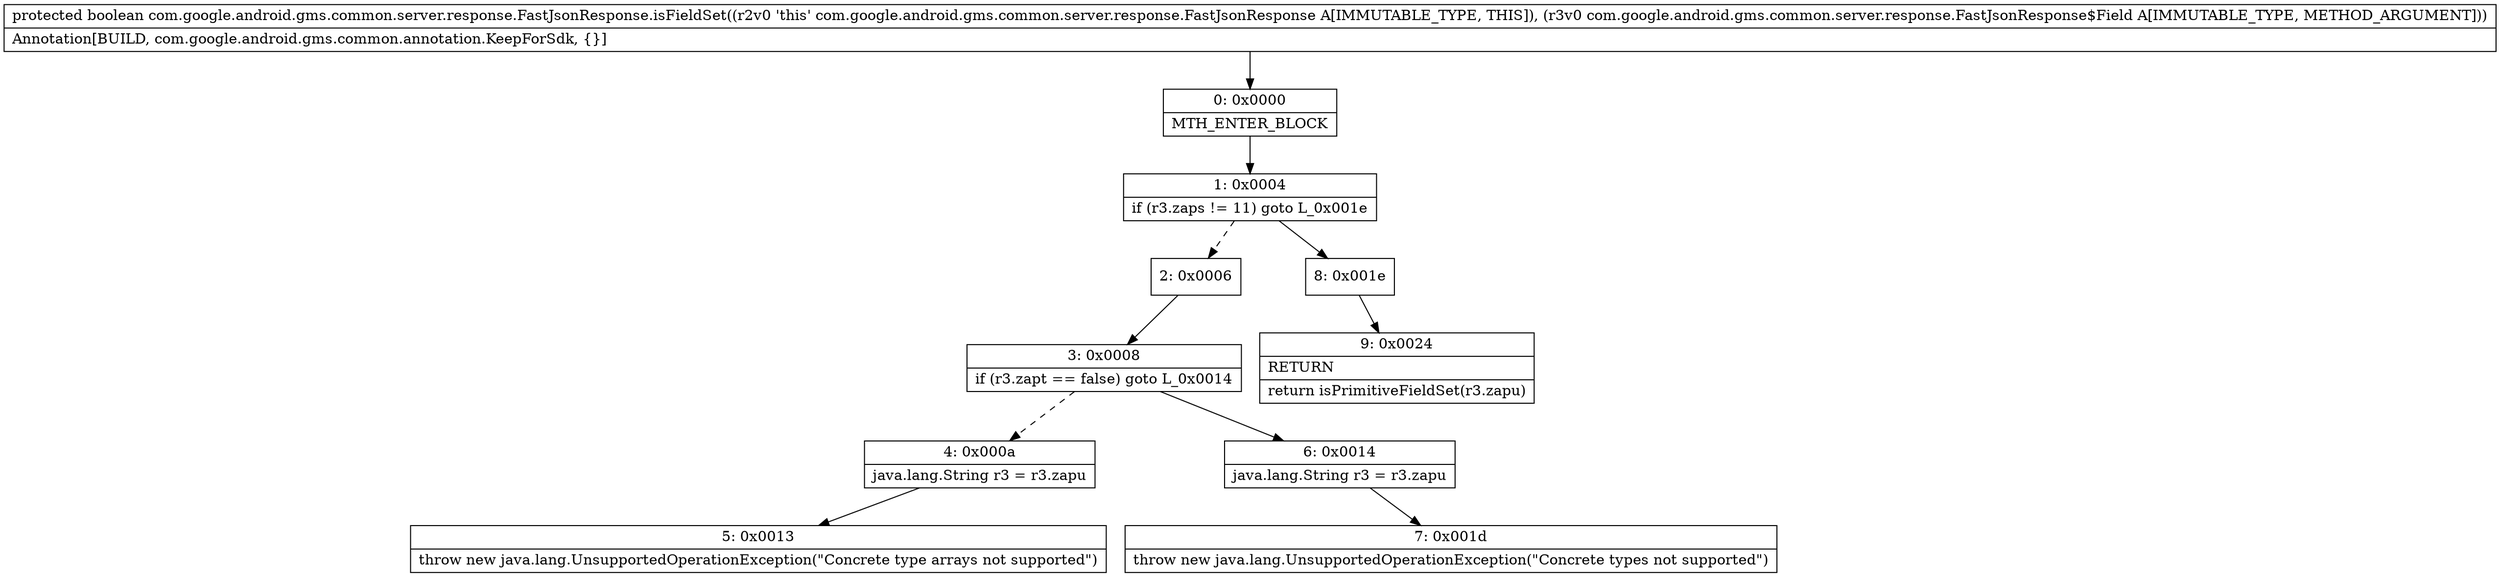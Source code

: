 digraph "CFG forcom.google.android.gms.common.server.response.FastJsonResponse.isFieldSet(Lcom\/google\/android\/gms\/common\/server\/response\/FastJsonResponse$Field;)Z" {
Node_0 [shape=record,label="{0\:\ 0x0000|MTH_ENTER_BLOCK\l}"];
Node_1 [shape=record,label="{1\:\ 0x0004|if (r3.zaps != 11) goto L_0x001e\l}"];
Node_2 [shape=record,label="{2\:\ 0x0006}"];
Node_3 [shape=record,label="{3\:\ 0x0008|if (r3.zapt == false) goto L_0x0014\l}"];
Node_4 [shape=record,label="{4\:\ 0x000a|java.lang.String r3 = r3.zapu\l}"];
Node_5 [shape=record,label="{5\:\ 0x0013|throw new java.lang.UnsupportedOperationException(\"Concrete type arrays not supported\")\l}"];
Node_6 [shape=record,label="{6\:\ 0x0014|java.lang.String r3 = r3.zapu\l}"];
Node_7 [shape=record,label="{7\:\ 0x001d|throw new java.lang.UnsupportedOperationException(\"Concrete types not supported\")\l}"];
Node_8 [shape=record,label="{8\:\ 0x001e}"];
Node_9 [shape=record,label="{9\:\ 0x0024|RETURN\l|return isPrimitiveFieldSet(r3.zapu)\l}"];
MethodNode[shape=record,label="{protected boolean com.google.android.gms.common.server.response.FastJsonResponse.isFieldSet((r2v0 'this' com.google.android.gms.common.server.response.FastJsonResponse A[IMMUTABLE_TYPE, THIS]), (r3v0 com.google.android.gms.common.server.response.FastJsonResponse$Field A[IMMUTABLE_TYPE, METHOD_ARGUMENT]))  | Annotation[BUILD, com.google.android.gms.common.annotation.KeepForSdk, \{\}]\l}"];
MethodNode -> Node_0;
Node_0 -> Node_1;
Node_1 -> Node_2[style=dashed];
Node_1 -> Node_8;
Node_2 -> Node_3;
Node_3 -> Node_4[style=dashed];
Node_3 -> Node_6;
Node_4 -> Node_5;
Node_6 -> Node_7;
Node_8 -> Node_9;
}

